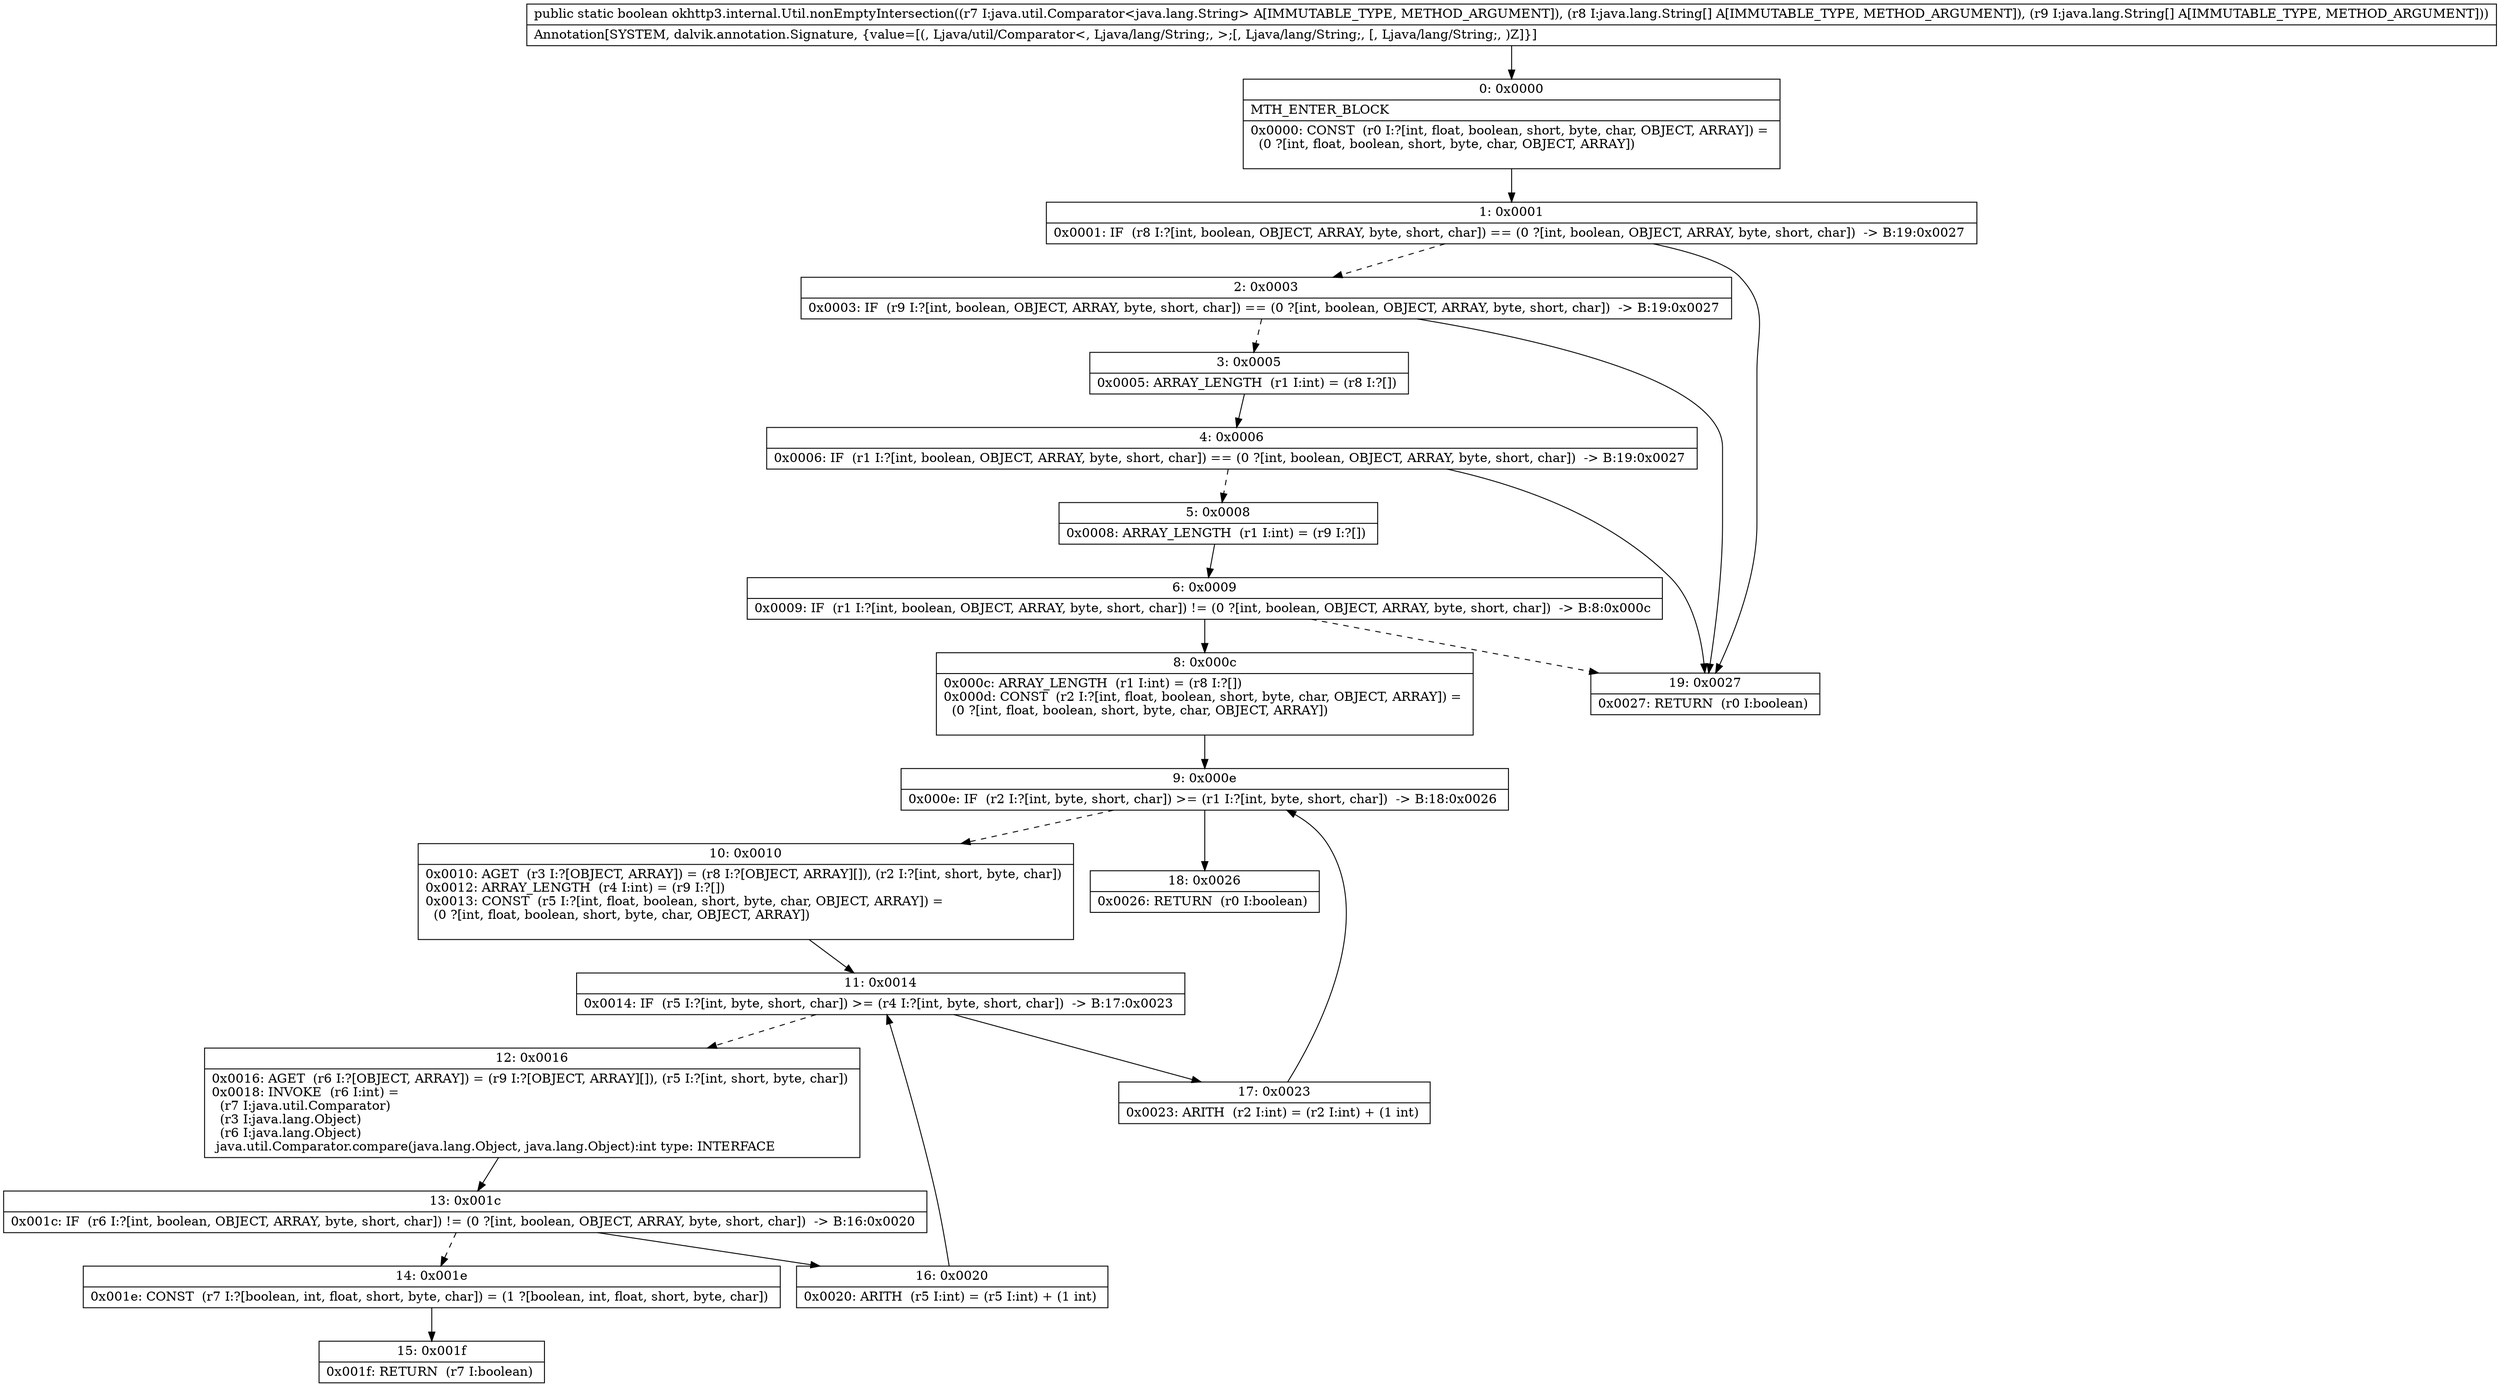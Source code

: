 digraph "CFG forokhttp3.internal.Util.nonEmptyIntersection(Ljava\/util\/Comparator;[Ljava\/lang\/String;[Ljava\/lang\/String;)Z" {
Node_0 [shape=record,label="{0\:\ 0x0000|MTH_ENTER_BLOCK\l|0x0000: CONST  (r0 I:?[int, float, boolean, short, byte, char, OBJECT, ARRAY]) = \l  (0 ?[int, float, boolean, short, byte, char, OBJECT, ARRAY])\l \l}"];
Node_1 [shape=record,label="{1\:\ 0x0001|0x0001: IF  (r8 I:?[int, boolean, OBJECT, ARRAY, byte, short, char]) == (0 ?[int, boolean, OBJECT, ARRAY, byte, short, char])  \-\> B:19:0x0027 \l}"];
Node_2 [shape=record,label="{2\:\ 0x0003|0x0003: IF  (r9 I:?[int, boolean, OBJECT, ARRAY, byte, short, char]) == (0 ?[int, boolean, OBJECT, ARRAY, byte, short, char])  \-\> B:19:0x0027 \l}"];
Node_3 [shape=record,label="{3\:\ 0x0005|0x0005: ARRAY_LENGTH  (r1 I:int) = (r8 I:?[]) \l}"];
Node_4 [shape=record,label="{4\:\ 0x0006|0x0006: IF  (r1 I:?[int, boolean, OBJECT, ARRAY, byte, short, char]) == (0 ?[int, boolean, OBJECT, ARRAY, byte, short, char])  \-\> B:19:0x0027 \l}"];
Node_5 [shape=record,label="{5\:\ 0x0008|0x0008: ARRAY_LENGTH  (r1 I:int) = (r9 I:?[]) \l}"];
Node_6 [shape=record,label="{6\:\ 0x0009|0x0009: IF  (r1 I:?[int, boolean, OBJECT, ARRAY, byte, short, char]) != (0 ?[int, boolean, OBJECT, ARRAY, byte, short, char])  \-\> B:8:0x000c \l}"];
Node_8 [shape=record,label="{8\:\ 0x000c|0x000c: ARRAY_LENGTH  (r1 I:int) = (r8 I:?[]) \l0x000d: CONST  (r2 I:?[int, float, boolean, short, byte, char, OBJECT, ARRAY]) = \l  (0 ?[int, float, boolean, short, byte, char, OBJECT, ARRAY])\l \l}"];
Node_9 [shape=record,label="{9\:\ 0x000e|0x000e: IF  (r2 I:?[int, byte, short, char]) \>= (r1 I:?[int, byte, short, char])  \-\> B:18:0x0026 \l}"];
Node_10 [shape=record,label="{10\:\ 0x0010|0x0010: AGET  (r3 I:?[OBJECT, ARRAY]) = (r8 I:?[OBJECT, ARRAY][]), (r2 I:?[int, short, byte, char]) \l0x0012: ARRAY_LENGTH  (r4 I:int) = (r9 I:?[]) \l0x0013: CONST  (r5 I:?[int, float, boolean, short, byte, char, OBJECT, ARRAY]) = \l  (0 ?[int, float, boolean, short, byte, char, OBJECT, ARRAY])\l \l}"];
Node_11 [shape=record,label="{11\:\ 0x0014|0x0014: IF  (r5 I:?[int, byte, short, char]) \>= (r4 I:?[int, byte, short, char])  \-\> B:17:0x0023 \l}"];
Node_12 [shape=record,label="{12\:\ 0x0016|0x0016: AGET  (r6 I:?[OBJECT, ARRAY]) = (r9 I:?[OBJECT, ARRAY][]), (r5 I:?[int, short, byte, char]) \l0x0018: INVOKE  (r6 I:int) = \l  (r7 I:java.util.Comparator)\l  (r3 I:java.lang.Object)\l  (r6 I:java.lang.Object)\l java.util.Comparator.compare(java.lang.Object, java.lang.Object):int type: INTERFACE \l}"];
Node_13 [shape=record,label="{13\:\ 0x001c|0x001c: IF  (r6 I:?[int, boolean, OBJECT, ARRAY, byte, short, char]) != (0 ?[int, boolean, OBJECT, ARRAY, byte, short, char])  \-\> B:16:0x0020 \l}"];
Node_14 [shape=record,label="{14\:\ 0x001e|0x001e: CONST  (r7 I:?[boolean, int, float, short, byte, char]) = (1 ?[boolean, int, float, short, byte, char]) \l}"];
Node_15 [shape=record,label="{15\:\ 0x001f|0x001f: RETURN  (r7 I:boolean) \l}"];
Node_16 [shape=record,label="{16\:\ 0x0020|0x0020: ARITH  (r5 I:int) = (r5 I:int) + (1 int) \l}"];
Node_17 [shape=record,label="{17\:\ 0x0023|0x0023: ARITH  (r2 I:int) = (r2 I:int) + (1 int) \l}"];
Node_18 [shape=record,label="{18\:\ 0x0026|0x0026: RETURN  (r0 I:boolean) \l}"];
Node_19 [shape=record,label="{19\:\ 0x0027|0x0027: RETURN  (r0 I:boolean) \l}"];
MethodNode[shape=record,label="{public static boolean okhttp3.internal.Util.nonEmptyIntersection((r7 I:java.util.Comparator\<java.lang.String\> A[IMMUTABLE_TYPE, METHOD_ARGUMENT]), (r8 I:java.lang.String[] A[IMMUTABLE_TYPE, METHOD_ARGUMENT]), (r9 I:java.lang.String[] A[IMMUTABLE_TYPE, METHOD_ARGUMENT]))  | Annotation[SYSTEM, dalvik.annotation.Signature, \{value=[(, Ljava\/util\/Comparator\<, Ljava\/lang\/String;, \>;[, Ljava\/lang\/String;, [, Ljava\/lang\/String;, )Z]\}]\l}"];
MethodNode -> Node_0;
Node_0 -> Node_1;
Node_1 -> Node_2[style=dashed];
Node_1 -> Node_19;
Node_2 -> Node_3[style=dashed];
Node_2 -> Node_19;
Node_3 -> Node_4;
Node_4 -> Node_5[style=dashed];
Node_4 -> Node_19;
Node_5 -> Node_6;
Node_6 -> Node_8;
Node_6 -> Node_19[style=dashed];
Node_8 -> Node_9;
Node_9 -> Node_10[style=dashed];
Node_9 -> Node_18;
Node_10 -> Node_11;
Node_11 -> Node_12[style=dashed];
Node_11 -> Node_17;
Node_12 -> Node_13;
Node_13 -> Node_14[style=dashed];
Node_13 -> Node_16;
Node_14 -> Node_15;
Node_16 -> Node_11;
Node_17 -> Node_9;
}

